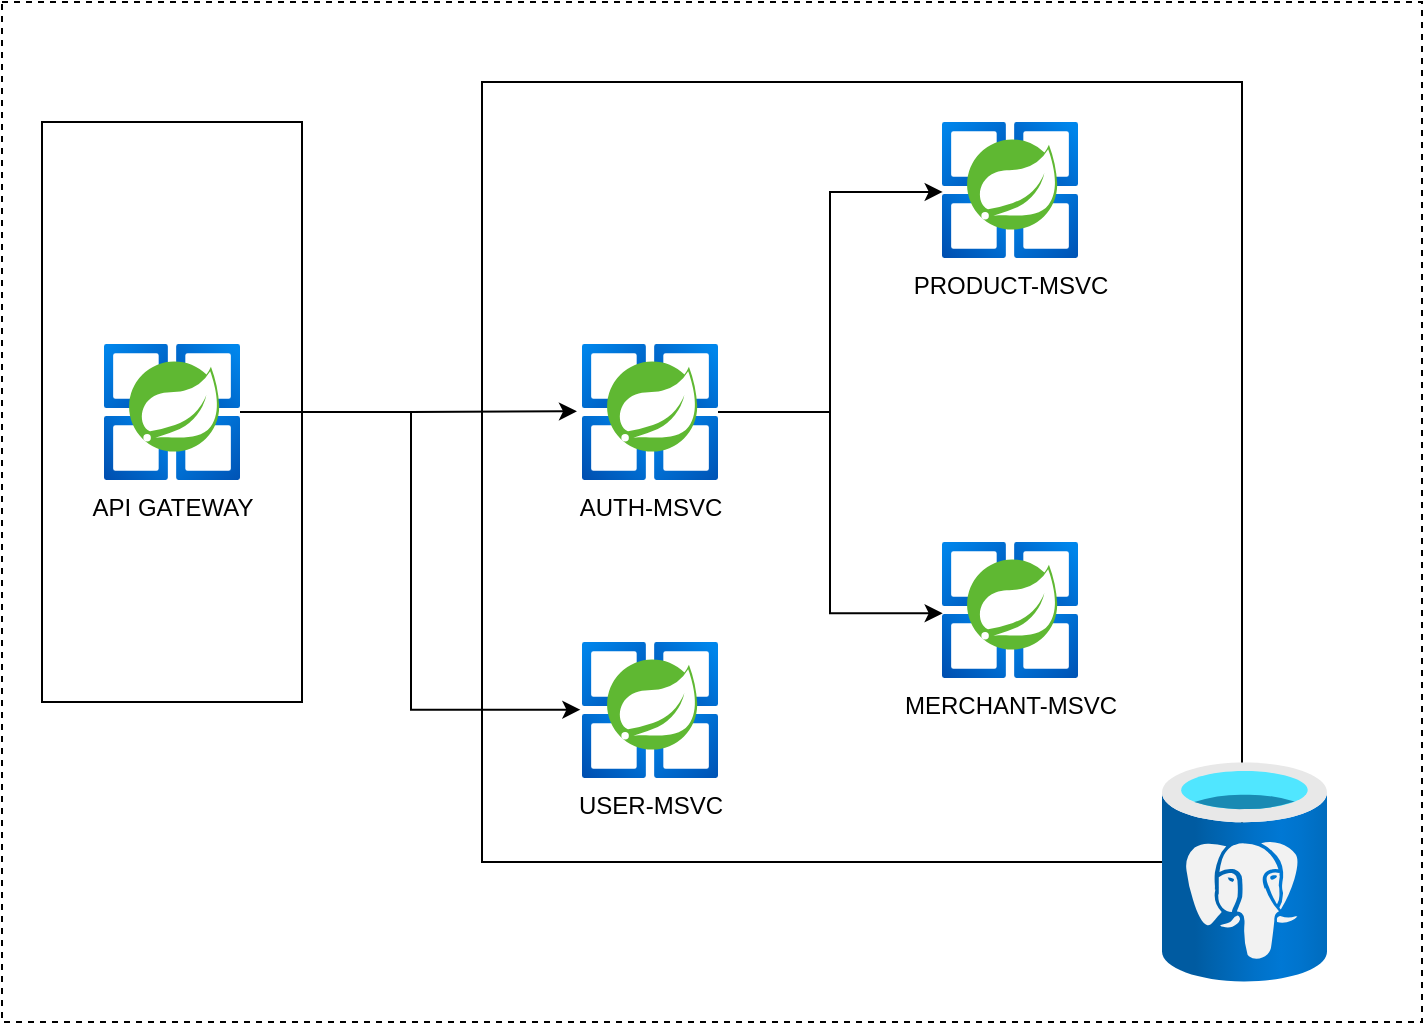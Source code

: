 <mxfile version="24.7.17">
  <diagram name="Página-1" id="mrG2u1972JXSZvxdinB5">
    <mxGraphModel dx="1195" dy="622" grid="1" gridSize="10" guides="1" tooltips="1" connect="1" arrows="1" fold="1" page="1" pageScale="1" pageWidth="827" pageHeight="1169" math="0" shadow="0">
      <root>
        <mxCell id="0" />
        <mxCell id="1" parent="0" />
        <mxCell id="yCStNcr0KMR02gBaNQYF-6" value="" style="rounded=0;whiteSpace=wrap;html=1;dashed=1;fillColor=none;" vertex="1" parent="1">
          <mxGeometry x="220" y="110" width="710" height="510" as="geometry" />
        </mxCell>
        <mxCell id="yCStNcr0KMR02gBaNQYF-7" value="" style="rounded=0;whiteSpace=wrap;html=1;" vertex="1" parent="1">
          <mxGeometry x="240" y="170" width="130" height="290" as="geometry" />
        </mxCell>
        <mxCell id="yCStNcr0KMR02gBaNQYF-8" value="API GATEWAY" style="image;aspect=fixed;html=1;points=[];align=center;fontSize=12;image=img/lib/azure2/compute/Azure_Spring_Cloud.svg;" vertex="1" parent="1">
          <mxGeometry x="271" y="281" width="68" height="68" as="geometry" />
        </mxCell>
        <mxCell id="yCStNcr0KMR02gBaNQYF-23" value="" style="rounded=0;whiteSpace=wrap;html=1;" vertex="1" parent="1">
          <mxGeometry x="460" y="150" width="380" height="390" as="geometry" />
        </mxCell>
        <mxCell id="yCStNcr0KMR02gBaNQYF-24" value="USER-MSVC" style="image;aspect=fixed;html=1;points=[];align=center;fontSize=12;image=img/lib/azure2/compute/Azure_Spring_Cloud.svg;" vertex="1" parent="1">
          <mxGeometry x="510" y="430" width="68" height="68" as="geometry" />
        </mxCell>
        <mxCell id="yCStNcr0KMR02gBaNQYF-25" value="AUTH-MSVC" style="image;aspect=fixed;html=1;points=[];align=center;fontSize=12;image=img/lib/azure2/compute/Azure_Spring_Cloud.svg;" vertex="1" parent="1">
          <mxGeometry x="510" y="281" width="68" height="68" as="geometry" />
        </mxCell>
        <mxCell id="yCStNcr0KMR02gBaNQYF-28" value="PRODUCT-MSVC" style="image;aspect=fixed;html=1;points=[];align=center;fontSize=12;image=img/lib/azure2/compute/Azure_Spring_Cloud.svg;" vertex="1" parent="1">
          <mxGeometry x="690" y="170" width="68" height="68" as="geometry" />
        </mxCell>
        <mxCell id="yCStNcr0KMR02gBaNQYF-29" value="MERCHANT-MSVC" style="image;aspect=fixed;html=1;points=[];align=center;fontSize=12;image=img/lib/azure2/compute/Azure_Spring_Cloud.svg;" vertex="1" parent="1">
          <mxGeometry x="690" y="380" width="68" height="68" as="geometry" />
        </mxCell>
        <mxCell id="yCStNcr0KMR02gBaNQYF-30" style="edgeStyle=orthogonalEdgeStyle;rounded=0;orthogonalLoop=1;jettySize=auto;html=1;entryX=0.005;entryY=0.514;entryDx=0;entryDy=0;entryPerimeter=0;" edge="1" parent="1" source="yCStNcr0KMR02gBaNQYF-25" target="yCStNcr0KMR02gBaNQYF-28">
          <mxGeometry relative="1" as="geometry" />
        </mxCell>
        <mxCell id="yCStNcr0KMR02gBaNQYF-31" style="edgeStyle=orthogonalEdgeStyle;rounded=0;orthogonalLoop=1;jettySize=auto;html=1;entryX=0.005;entryY=0.524;entryDx=0;entryDy=0;entryPerimeter=0;" edge="1" parent="1" source="yCStNcr0KMR02gBaNQYF-25" target="yCStNcr0KMR02gBaNQYF-29">
          <mxGeometry relative="1" as="geometry" />
        </mxCell>
        <mxCell id="yCStNcr0KMR02gBaNQYF-32" style="edgeStyle=orthogonalEdgeStyle;rounded=0;orthogonalLoop=1;jettySize=auto;html=1;entryX=-0.037;entryY=0.495;entryDx=0;entryDy=0;entryPerimeter=0;" edge="1" parent="1" source="yCStNcr0KMR02gBaNQYF-8" target="yCStNcr0KMR02gBaNQYF-25">
          <mxGeometry relative="1" as="geometry" />
        </mxCell>
        <mxCell id="yCStNcr0KMR02gBaNQYF-33" style="edgeStyle=orthogonalEdgeStyle;rounded=0;orthogonalLoop=1;jettySize=auto;html=1;entryX=-0.012;entryY=0.498;entryDx=0;entryDy=0;entryPerimeter=0;" edge="1" parent="1" source="yCStNcr0KMR02gBaNQYF-8" target="yCStNcr0KMR02gBaNQYF-24">
          <mxGeometry relative="1" as="geometry" />
        </mxCell>
        <mxCell id="yCStNcr0KMR02gBaNQYF-35" value="" style="image;aspect=fixed;html=1;points=[];align=center;fontSize=12;image=img/lib/azure2/databases/Azure_Database_PostgreSQL_Server.svg;" vertex="1" parent="1">
          <mxGeometry x="800" y="490" width="82.5" height="110" as="geometry" />
        </mxCell>
      </root>
    </mxGraphModel>
  </diagram>
</mxfile>
